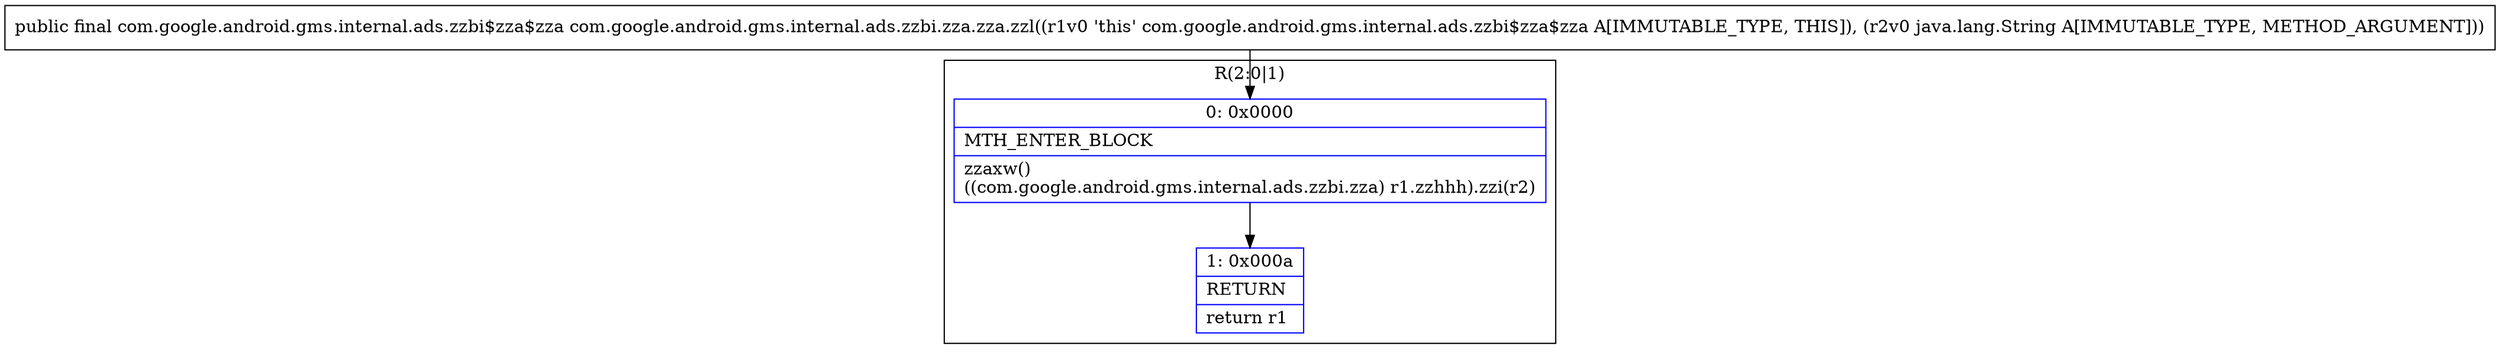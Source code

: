 digraph "CFG forcom.google.android.gms.internal.ads.zzbi.zza.zza.zzl(Ljava\/lang\/String;)Lcom\/google\/android\/gms\/internal\/ads\/zzbi$zza$zza;" {
subgraph cluster_Region_33549639 {
label = "R(2:0|1)";
node [shape=record,color=blue];
Node_0 [shape=record,label="{0\:\ 0x0000|MTH_ENTER_BLOCK\l|zzaxw()\l((com.google.android.gms.internal.ads.zzbi.zza) r1.zzhhh).zzi(r2)\l}"];
Node_1 [shape=record,label="{1\:\ 0x000a|RETURN\l|return r1\l}"];
}
MethodNode[shape=record,label="{public final com.google.android.gms.internal.ads.zzbi$zza$zza com.google.android.gms.internal.ads.zzbi.zza.zza.zzl((r1v0 'this' com.google.android.gms.internal.ads.zzbi$zza$zza A[IMMUTABLE_TYPE, THIS]), (r2v0 java.lang.String A[IMMUTABLE_TYPE, METHOD_ARGUMENT])) }"];
MethodNode -> Node_0;
Node_0 -> Node_1;
}

